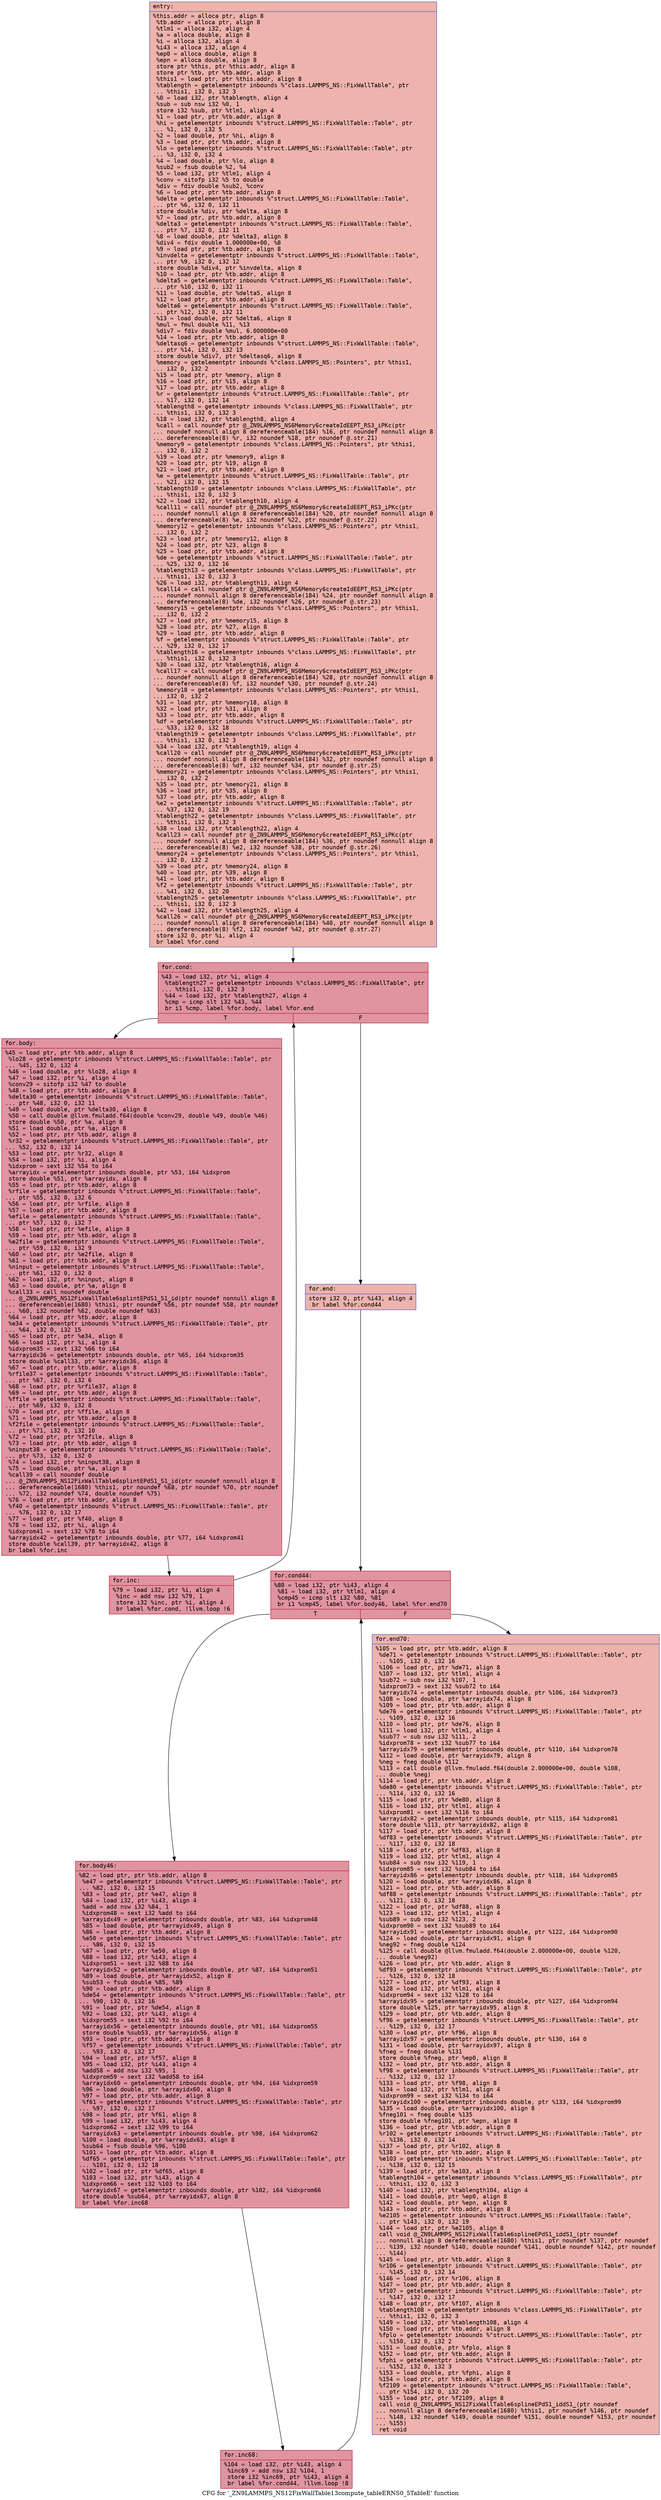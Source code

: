 digraph "CFG for '_ZN9LAMMPS_NS12FixWallTable13compute_tableERNS0_5TableE' function" {
	label="CFG for '_ZN9LAMMPS_NS12FixWallTable13compute_tableERNS0_5TableE' function";

	Node0x560f40d16190 [shape=record,color="#3d50c3ff", style=filled, fillcolor="#d6524470" fontname="Courier",label="{entry:\l|  %this.addr = alloca ptr, align 8\l  %tb.addr = alloca ptr, align 8\l  %tlm1 = alloca i32, align 4\l  %a = alloca double, align 8\l  %i = alloca i32, align 4\l  %i43 = alloca i32, align 4\l  %ep0 = alloca double, align 8\l  %epn = alloca double, align 8\l  store ptr %this, ptr %this.addr, align 8\l  store ptr %tb, ptr %tb.addr, align 8\l  %this1 = load ptr, ptr %this.addr, align 8\l  %tablength = getelementptr inbounds %\"class.LAMMPS_NS::FixWallTable\", ptr\l... %this1, i32 0, i32 3\l  %0 = load i32, ptr %tablength, align 4\l  %sub = sub nsw i32 %0, 1\l  store i32 %sub, ptr %tlm1, align 4\l  %1 = load ptr, ptr %tb.addr, align 8\l  %hi = getelementptr inbounds %\"struct.LAMMPS_NS::FixWallTable::Table\", ptr\l... %1, i32 0, i32 5\l  %2 = load double, ptr %hi, align 8\l  %3 = load ptr, ptr %tb.addr, align 8\l  %lo = getelementptr inbounds %\"struct.LAMMPS_NS::FixWallTable::Table\", ptr\l... %3, i32 0, i32 4\l  %4 = load double, ptr %lo, align 8\l  %sub2 = fsub double %2, %4\l  %5 = load i32, ptr %tlm1, align 4\l  %conv = sitofp i32 %5 to double\l  %div = fdiv double %sub2, %conv\l  %6 = load ptr, ptr %tb.addr, align 8\l  %delta = getelementptr inbounds %\"struct.LAMMPS_NS::FixWallTable::Table\",\l... ptr %6, i32 0, i32 11\l  store double %div, ptr %delta, align 8\l  %7 = load ptr, ptr %tb.addr, align 8\l  %delta3 = getelementptr inbounds %\"struct.LAMMPS_NS::FixWallTable::Table\",\l... ptr %7, i32 0, i32 11\l  %8 = load double, ptr %delta3, align 8\l  %div4 = fdiv double 1.000000e+00, %8\l  %9 = load ptr, ptr %tb.addr, align 8\l  %invdelta = getelementptr inbounds %\"struct.LAMMPS_NS::FixWallTable::Table\",\l... ptr %9, i32 0, i32 12\l  store double %div4, ptr %invdelta, align 8\l  %10 = load ptr, ptr %tb.addr, align 8\l  %delta5 = getelementptr inbounds %\"struct.LAMMPS_NS::FixWallTable::Table\",\l... ptr %10, i32 0, i32 11\l  %11 = load double, ptr %delta5, align 8\l  %12 = load ptr, ptr %tb.addr, align 8\l  %delta6 = getelementptr inbounds %\"struct.LAMMPS_NS::FixWallTable::Table\",\l... ptr %12, i32 0, i32 11\l  %13 = load double, ptr %delta6, align 8\l  %mul = fmul double %11, %13\l  %div7 = fdiv double %mul, 6.000000e+00\l  %14 = load ptr, ptr %tb.addr, align 8\l  %deltasq6 = getelementptr inbounds %\"struct.LAMMPS_NS::FixWallTable::Table\",\l... ptr %14, i32 0, i32 13\l  store double %div7, ptr %deltasq6, align 8\l  %memory = getelementptr inbounds %\"class.LAMMPS_NS::Pointers\", ptr %this1,\l... i32 0, i32 2\l  %15 = load ptr, ptr %memory, align 8\l  %16 = load ptr, ptr %15, align 8\l  %17 = load ptr, ptr %tb.addr, align 8\l  %r = getelementptr inbounds %\"struct.LAMMPS_NS::FixWallTable::Table\", ptr\l... %17, i32 0, i32 14\l  %tablength8 = getelementptr inbounds %\"class.LAMMPS_NS::FixWallTable\", ptr\l... %this1, i32 0, i32 3\l  %18 = load i32, ptr %tablength8, align 4\l  %call = call noundef ptr @_ZN9LAMMPS_NS6Memory6createIdEEPT_RS3_iPKc(ptr\l... noundef nonnull align 8 dereferenceable(184) %16, ptr noundef nonnull align 8\l... dereferenceable(8) %r, i32 noundef %18, ptr noundef @.str.21)\l  %memory9 = getelementptr inbounds %\"class.LAMMPS_NS::Pointers\", ptr %this1,\l... i32 0, i32 2\l  %19 = load ptr, ptr %memory9, align 8\l  %20 = load ptr, ptr %19, align 8\l  %21 = load ptr, ptr %tb.addr, align 8\l  %e = getelementptr inbounds %\"struct.LAMMPS_NS::FixWallTable::Table\", ptr\l... %21, i32 0, i32 15\l  %tablength10 = getelementptr inbounds %\"class.LAMMPS_NS::FixWallTable\", ptr\l... %this1, i32 0, i32 3\l  %22 = load i32, ptr %tablength10, align 4\l  %call11 = call noundef ptr @_ZN9LAMMPS_NS6Memory6createIdEEPT_RS3_iPKc(ptr\l... noundef nonnull align 8 dereferenceable(184) %20, ptr noundef nonnull align 8\l... dereferenceable(8) %e, i32 noundef %22, ptr noundef @.str.22)\l  %memory12 = getelementptr inbounds %\"class.LAMMPS_NS::Pointers\", ptr %this1,\l... i32 0, i32 2\l  %23 = load ptr, ptr %memory12, align 8\l  %24 = load ptr, ptr %23, align 8\l  %25 = load ptr, ptr %tb.addr, align 8\l  %de = getelementptr inbounds %\"struct.LAMMPS_NS::FixWallTable::Table\", ptr\l... %25, i32 0, i32 16\l  %tablength13 = getelementptr inbounds %\"class.LAMMPS_NS::FixWallTable\", ptr\l... %this1, i32 0, i32 3\l  %26 = load i32, ptr %tablength13, align 4\l  %call14 = call noundef ptr @_ZN9LAMMPS_NS6Memory6createIdEEPT_RS3_iPKc(ptr\l... noundef nonnull align 8 dereferenceable(184) %24, ptr noundef nonnull align 8\l... dereferenceable(8) %de, i32 noundef %26, ptr noundef @.str.23)\l  %memory15 = getelementptr inbounds %\"class.LAMMPS_NS::Pointers\", ptr %this1,\l... i32 0, i32 2\l  %27 = load ptr, ptr %memory15, align 8\l  %28 = load ptr, ptr %27, align 8\l  %29 = load ptr, ptr %tb.addr, align 8\l  %f = getelementptr inbounds %\"struct.LAMMPS_NS::FixWallTable::Table\", ptr\l... %29, i32 0, i32 17\l  %tablength16 = getelementptr inbounds %\"class.LAMMPS_NS::FixWallTable\", ptr\l... %this1, i32 0, i32 3\l  %30 = load i32, ptr %tablength16, align 4\l  %call17 = call noundef ptr @_ZN9LAMMPS_NS6Memory6createIdEEPT_RS3_iPKc(ptr\l... noundef nonnull align 8 dereferenceable(184) %28, ptr noundef nonnull align 8\l... dereferenceable(8) %f, i32 noundef %30, ptr noundef @.str.24)\l  %memory18 = getelementptr inbounds %\"class.LAMMPS_NS::Pointers\", ptr %this1,\l... i32 0, i32 2\l  %31 = load ptr, ptr %memory18, align 8\l  %32 = load ptr, ptr %31, align 8\l  %33 = load ptr, ptr %tb.addr, align 8\l  %df = getelementptr inbounds %\"struct.LAMMPS_NS::FixWallTable::Table\", ptr\l... %33, i32 0, i32 18\l  %tablength19 = getelementptr inbounds %\"class.LAMMPS_NS::FixWallTable\", ptr\l... %this1, i32 0, i32 3\l  %34 = load i32, ptr %tablength19, align 4\l  %call20 = call noundef ptr @_ZN9LAMMPS_NS6Memory6createIdEEPT_RS3_iPKc(ptr\l... noundef nonnull align 8 dereferenceable(184) %32, ptr noundef nonnull align 8\l... dereferenceable(8) %df, i32 noundef %34, ptr noundef @.str.25)\l  %memory21 = getelementptr inbounds %\"class.LAMMPS_NS::Pointers\", ptr %this1,\l... i32 0, i32 2\l  %35 = load ptr, ptr %memory21, align 8\l  %36 = load ptr, ptr %35, align 8\l  %37 = load ptr, ptr %tb.addr, align 8\l  %e2 = getelementptr inbounds %\"struct.LAMMPS_NS::FixWallTable::Table\", ptr\l... %37, i32 0, i32 19\l  %tablength22 = getelementptr inbounds %\"class.LAMMPS_NS::FixWallTable\", ptr\l... %this1, i32 0, i32 3\l  %38 = load i32, ptr %tablength22, align 4\l  %call23 = call noundef ptr @_ZN9LAMMPS_NS6Memory6createIdEEPT_RS3_iPKc(ptr\l... noundef nonnull align 8 dereferenceable(184) %36, ptr noundef nonnull align 8\l... dereferenceable(8) %e2, i32 noundef %38, ptr noundef @.str.26)\l  %memory24 = getelementptr inbounds %\"class.LAMMPS_NS::Pointers\", ptr %this1,\l... i32 0, i32 2\l  %39 = load ptr, ptr %memory24, align 8\l  %40 = load ptr, ptr %39, align 8\l  %41 = load ptr, ptr %tb.addr, align 8\l  %f2 = getelementptr inbounds %\"struct.LAMMPS_NS::FixWallTable::Table\", ptr\l... %41, i32 0, i32 20\l  %tablength25 = getelementptr inbounds %\"class.LAMMPS_NS::FixWallTable\", ptr\l... %this1, i32 0, i32 3\l  %42 = load i32, ptr %tablength25, align 4\l  %call26 = call noundef ptr @_ZN9LAMMPS_NS6Memory6createIdEEPT_RS3_iPKc(ptr\l... noundef nonnull align 8 dereferenceable(184) %40, ptr noundef nonnull align 8\l... dereferenceable(8) %f2, i32 noundef %42, ptr noundef @.str.27)\l  store i32 0, ptr %i, align 4\l  br label %for.cond\l}"];
	Node0x560f40d16190 -> Node0x560f40d223e0[tooltip="entry -> for.cond\nProbability 100.00%" ];
	Node0x560f40d223e0 [shape=record,color="#b70d28ff", style=filled, fillcolor="#b70d2870" fontname="Courier",label="{for.cond:\l|  %43 = load i32, ptr %i, align 4\l  %tablength27 = getelementptr inbounds %\"class.LAMMPS_NS::FixWallTable\", ptr\l... %this1, i32 0, i32 3\l  %44 = load i32, ptr %tablength27, align 4\l  %cmp = icmp slt i32 %43, %44\l  br i1 %cmp, label %for.body, label %for.end\l|{<s0>T|<s1>F}}"];
	Node0x560f40d223e0:s0 -> Node0x560f40d22720[tooltip="for.cond -> for.body\nProbability 96.88%" ];
	Node0x560f40d223e0:s1 -> Node0x560f40d227a0[tooltip="for.cond -> for.end\nProbability 3.12%" ];
	Node0x560f40d22720 [shape=record,color="#b70d28ff", style=filled, fillcolor="#b70d2870" fontname="Courier",label="{for.body:\l|  %45 = load ptr, ptr %tb.addr, align 8\l  %lo28 = getelementptr inbounds %\"struct.LAMMPS_NS::FixWallTable::Table\", ptr\l... %45, i32 0, i32 4\l  %46 = load double, ptr %lo28, align 8\l  %47 = load i32, ptr %i, align 4\l  %conv29 = sitofp i32 %47 to double\l  %48 = load ptr, ptr %tb.addr, align 8\l  %delta30 = getelementptr inbounds %\"struct.LAMMPS_NS::FixWallTable::Table\",\l... ptr %48, i32 0, i32 11\l  %49 = load double, ptr %delta30, align 8\l  %50 = call double @llvm.fmuladd.f64(double %conv29, double %49, double %46)\l  store double %50, ptr %a, align 8\l  %51 = load double, ptr %a, align 8\l  %52 = load ptr, ptr %tb.addr, align 8\l  %r32 = getelementptr inbounds %\"struct.LAMMPS_NS::FixWallTable::Table\", ptr\l... %52, i32 0, i32 14\l  %53 = load ptr, ptr %r32, align 8\l  %54 = load i32, ptr %i, align 4\l  %idxprom = sext i32 %54 to i64\l  %arrayidx = getelementptr inbounds double, ptr %53, i64 %idxprom\l  store double %51, ptr %arrayidx, align 8\l  %55 = load ptr, ptr %tb.addr, align 8\l  %rfile = getelementptr inbounds %\"struct.LAMMPS_NS::FixWallTable::Table\",\l... ptr %55, i32 0, i32 6\l  %56 = load ptr, ptr %rfile, align 8\l  %57 = load ptr, ptr %tb.addr, align 8\l  %efile = getelementptr inbounds %\"struct.LAMMPS_NS::FixWallTable::Table\",\l... ptr %57, i32 0, i32 7\l  %58 = load ptr, ptr %efile, align 8\l  %59 = load ptr, ptr %tb.addr, align 8\l  %e2file = getelementptr inbounds %\"struct.LAMMPS_NS::FixWallTable::Table\",\l... ptr %59, i32 0, i32 9\l  %60 = load ptr, ptr %e2file, align 8\l  %61 = load ptr, ptr %tb.addr, align 8\l  %ninput = getelementptr inbounds %\"struct.LAMMPS_NS::FixWallTable::Table\",\l... ptr %61, i32 0, i32 0\l  %62 = load i32, ptr %ninput, align 8\l  %63 = load double, ptr %a, align 8\l  %call33 = call noundef double\l... @_ZN9LAMMPS_NS12FixWallTable6splintEPdS1_S1_id(ptr noundef nonnull align 8\l... dereferenceable(1680) %this1, ptr noundef %56, ptr noundef %58, ptr noundef\l... %60, i32 noundef %62, double noundef %63)\l  %64 = load ptr, ptr %tb.addr, align 8\l  %e34 = getelementptr inbounds %\"struct.LAMMPS_NS::FixWallTable::Table\", ptr\l... %64, i32 0, i32 15\l  %65 = load ptr, ptr %e34, align 8\l  %66 = load i32, ptr %i, align 4\l  %idxprom35 = sext i32 %66 to i64\l  %arrayidx36 = getelementptr inbounds double, ptr %65, i64 %idxprom35\l  store double %call33, ptr %arrayidx36, align 8\l  %67 = load ptr, ptr %tb.addr, align 8\l  %rfile37 = getelementptr inbounds %\"struct.LAMMPS_NS::FixWallTable::Table\",\l... ptr %67, i32 0, i32 6\l  %68 = load ptr, ptr %rfile37, align 8\l  %69 = load ptr, ptr %tb.addr, align 8\l  %ffile = getelementptr inbounds %\"struct.LAMMPS_NS::FixWallTable::Table\",\l... ptr %69, i32 0, i32 8\l  %70 = load ptr, ptr %ffile, align 8\l  %71 = load ptr, ptr %tb.addr, align 8\l  %f2file = getelementptr inbounds %\"struct.LAMMPS_NS::FixWallTable::Table\",\l... ptr %71, i32 0, i32 10\l  %72 = load ptr, ptr %f2file, align 8\l  %73 = load ptr, ptr %tb.addr, align 8\l  %ninput38 = getelementptr inbounds %\"struct.LAMMPS_NS::FixWallTable::Table\",\l... ptr %73, i32 0, i32 0\l  %74 = load i32, ptr %ninput38, align 8\l  %75 = load double, ptr %a, align 8\l  %call39 = call noundef double\l... @_ZN9LAMMPS_NS12FixWallTable6splintEPdS1_S1_id(ptr noundef nonnull align 8\l... dereferenceable(1680) %this1, ptr noundef %68, ptr noundef %70, ptr noundef\l... %72, i32 noundef %74, double noundef %75)\l  %76 = load ptr, ptr %tb.addr, align 8\l  %f40 = getelementptr inbounds %\"struct.LAMMPS_NS::FixWallTable::Table\", ptr\l... %76, i32 0, i32 17\l  %77 = load ptr, ptr %f40, align 8\l  %78 = load i32, ptr %i, align 4\l  %idxprom41 = sext i32 %78 to i64\l  %arrayidx42 = getelementptr inbounds double, ptr %77, i64 %idxprom41\l  store double %call39, ptr %arrayidx42, align 8\l  br label %for.inc\l}"];
	Node0x560f40d22720 -> Node0x560f40d25980[tooltip="for.body -> for.inc\nProbability 100.00%" ];
	Node0x560f40d25980 [shape=record,color="#b70d28ff", style=filled, fillcolor="#b70d2870" fontname="Courier",label="{for.inc:\l|  %79 = load i32, ptr %i, align 4\l  %inc = add nsw i32 %79, 1\l  store i32 %inc, ptr %i, align 4\l  br label %for.cond, !llvm.loop !6\l}"];
	Node0x560f40d25980 -> Node0x560f40d223e0[tooltip="for.inc -> for.cond\nProbability 100.00%" ];
	Node0x560f40d227a0 [shape=record,color="#3d50c3ff", style=filled, fillcolor="#d6524470" fontname="Courier",label="{for.end:\l|  store i32 0, ptr %i43, align 4\l  br label %for.cond44\l}"];
	Node0x560f40d227a0 -> Node0x560f40d25e70[tooltip="for.end -> for.cond44\nProbability 100.00%" ];
	Node0x560f40d25e70 [shape=record,color="#b70d28ff", style=filled, fillcolor="#b70d2870" fontname="Courier",label="{for.cond44:\l|  %80 = load i32, ptr %i43, align 4\l  %81 = load i32, ptr %tlm1, align 4\l  %cmp45 = icmp slt i32 %80, %81\l  br i1 %cmp45, label %for.body46, label %for.end70\l|{<s0>T|<s1>F}}"];
	Node0x560f40d25e70:s0 -> Node0x560f40d26110[tooltip="for.cond44 -> for.body46\nProbability 96.88%" ];
	Node0x560f40d25e70:s1 -> Node0x560f40d26190[tooltip="for.cond44 -> for.end70\nProbability 3.12%" ];
	Node0x560f40d26110 [shape=record,color="#b70d28ff", style=filled, fillcolor="#b70d2870" fontname="Courier",label="{for.body46:\l|  %82 = load ptr, ptr %tb.addr, align 8\l  %e47 = getelementptr inbounds %\"struct.LAMMPS_NS::FixWallTable::Table\", ptr\l... %82, i32 0, i32 15\l  %83 = load ptr, ptr %e47, align 8\l  %84 = load i32, ptr %i43, align 4\l  %add = add nsw i32 %84, 1\l  %idxprom48 = sext i32 %add to i64\l  %arrayidx49 = getelementptr inbounds double, ptr %83, i64 %idxprom48\l  %85 = load double, ptr %arrayidx49, align 8\l  %86 = load ptr, ptr %tb.addr, align 8\l  %e50 = getelementptr inbounds %\"struct.LAMMPS_NS::FixWallTable::Table\", ptr\l... %86, i32 0, i32 15\l  %87 = load ptr, ptr %e50, align 8\l  %88 = load i32, ptr %i43, align 4\l  %idxprom51 = sext i32 %88 to i64\l  %arrayidx52 = getelementptr inbounds double, ptr %87, i64 %idxprom51\l  %89 = load double, ptr %arrayidx52, align 8\l  %sub53 = fsub double %85, %89\l  %90 = load ptr, ptr %tb.addr, align 8\l  %de54 = getelementptr inbounds %\"struct.LAMMPS_NS::FixWallTable::Table\", ptr\l... %90, i32 0, i32 16\l  %91 = load ptr, ptr %de54, align 8\l  %92 = load i32, ptr %i43, align 4\l  %idxprom55 = sext i32 %92 to i64\l  %arrayidx56 = getelementptr inbounds double, ptr %91, i64 %idxprom55\l  store double %sub53, ptr %arrayidx56, align 8\l  %93 = load ptr, ptr %tb.addr, align 8\l  %f57 = getelementptr inbounds %\"struct.LAMMPS_NS::FixWallTable::Table\", ptr\l... %93, i32 0, i32 17\l  %94 = load ptr, ptr %f57, align 8\l  %95 = load i32, ptr %i43, align 4\l  %add58 = add nsw i32 %95, 1\l  %idxprom59 = sext i32 %add58 to i64\l  %arrayidx60 = getelementptr inbounds double, ptr %94, i64 %idxprom59\l  %96 = load double, ptr %arrayidx60, align 8\l  %97 = load ptr, ptr %tb.addr, align 8\l  %f61 = getelementptr inbounds %\"struct.LAMMPS_NS::FixWallTable::Table\", ptr\l... %97, i32 0, i32 17\l  %98 = load ptr, ptr %f61, align 8\l  %99 = load i32, ptr %i43, align 4\l  %idxprom62 = sext i32 %99 to i64\l  %arrayidx63 = getelementptr inbounds double, ptr %98, i64 %idxprom62\l  %100 = load double, ptr %arrayidx63, align 8\l  %sub64 = fsub double %96, %100\l  %101 = load ptr, ptr %tb.addr, align 8\l  %df65 = getelementptr inbounds %\"struct.LAMMPS_NS::FixWallTable::Table\", ptr\l... %101, i32 0, i32 18\l  %102 = load ptr, ptr %df65, align 8\l  %103 = load i32, ptr %i43, align 4\l  %idxprom66 = sext i32 %103 to i64\l  %arrayidx67 = getelementptr inbounds double, ptr %102, i64 %idxprom66\l  store double %sub64, ptr %arrayidx67, align 8\l  br label %for.inc68\l}"];
	Node0x560f40d26110 -> Node0x560f40d28da0[tooltip="for.body46 -> for.inc68\nProbability 100.00%" ];
	Node0x560f40d28da0 [shape=record,color="#b70d28ff", style=filled, fillcolor="#b70d2870" fontname="Courier",label="{for.inc68:\l|  %104 = load i32, ptr %i43, align 4\l  %inc69 = add nsw i32 %104, 1\l  store i32 %inc69, ptr %i43, align 4\l  br label %for.cond44, !llvm.loop !8\l}"];
	Node0x560f40d28da0 -> Node0x560f40d25e70[tooltip="for.inc68 -> for.cond44\nProbability 100.00%" ];
	Node0x560f40d26190 [shape=record,color="#3d50c3ff", style=filled, fillcolor="#d6524470" fontname="Courier",label="{for.end70:\l|  %105 = load ptr, ptr %tb.addr, align 8\l  %de71 = getelementptr inbounds %\"struct.LAMMPS_NS::FixWallTable::Table\", ptr\l... %105, i32 0, i32 16\l  %106 = load ptr, ptr %de71, align 8\l  %107 = load i32, ptr %tlm1, align 4\l  %sub72 = sub nsw i32 %107, 1\l  %idxprom73 = sext i32 %sub72 to i64\l  %arrayidx74 = getelementptr inbounds double, ptr %106, i64 %idxprom73\l  %108 = load double, ptr %arrayidx74, align 8\l  %109 = load ptr, ptr %tb.addr, align 8\l  %de76 = getelementptr inbounds %\"struct.LAMMPS_NS::FixWallTable::Table\", ptr\l... %109, i32 0, i32 16\l  %110 = load ptr, ptr %de76, align 8\l  %111 = load i32, ptr %tlm1, align 4\l  %sub77 = sub nsw i32 %111, 2\l  %idxprom78 = sext i32 %sub77 to i64\l  %arrayidx79 = getelementptr inbounds double, ptr %110, i64 %idxprom78\l  %112 = load double, ptr %arrayidx79, align 8\l  %neg = fneg double %112\l  %113 = call double @llvm.fmuladd.f64(double 2.000000e+00, double %108,\l... double %neg)\l  %114 = load ptr, ptr %tb.addr, align 8\l  %de80 = getelementptr inbounds %\"struct.LAMMPS_NS::FixWallTable::Table\", ptr\l... %114, i32 0, i32 16\l  %115 = load ptr, ptr %de80, align 8\l  %116 = load i32, ptr %tlm1, align 4\l  %idxprom81 = sext i32 %116 to i64\l  %arrayidx82 = getelementptr inbounds double, ptr %115, i64 %idxprom81\l  store double %113, ptr %arrayidx82, align 8\l  %117 = load ptr, ptr %tb.addr, align 8\l  %df83 = getelementptr inbounds %\"struct.LAMMPS_NS::FixWallTable::Table\", ptr\l... %117, i32 0, i32 18\l  %118 = load ptr, ptr %df83, align 8\l  %119 = load i32, ptr %tlm1, align 4\l  %sub84 = sub nsw i32 %119, 1\l  %idxprom85 = sext i32 %sub84 to i64\l  %arrayidx86 = getelementptr inbounds double, ptr %118, i64 %idxprom85\l  %120 = load double, ptr %arrayidx86, align 8\l  %121 = load ptr, ptr %tb.addr, align 8\l  %df88 = getelementptr inbounds %\"struct.LAMMPS_NS::FixWallTable::Table\", ptr\l... %121, i32 0, i32 18\l  %122 = load ptr, ptr %df88, align 8\l  %123 = load i32, ptr %tlm1, align 4\l  %sub89 = sub nsw i32 %123, 2\l  %idxprom90 = sext i32 %sub89 to i64\l  %arrayidx91 = getelementptr inbounds double, ptr %122, i64 %idxprom90\l  %124 = load double, ptr %arrayidx91, align 8\l  %neg92 = fneg double %124\l  %125 = call double @llvm.fmuladd.f64(double 2.000000e+00, double %120,\l... double %neg92)\l  %126 = load ptr, ptr %tb.addr, align 8\l  %df93 = getelementptr inbounds %\"struct.LAMMPS_NS::FixWallTable::Table\", ptr\l... %126, i32 0, i32 18\l  %127 = load ptr, ptr %df93, align 8\l  %128 = load i32, ptr %tlm1, align 4\l  %idxprom94 = sext i32 %128 to i64\l  %arrayidx95 = getelementptr inbounds double, ptr %127, i64 %idxprom94\l  store double %125, ptr %arrayidx95, align 8\l  %129 = load ptr, ptr %tb.addr, align 8\l  %f96 = getelementptr inbounds %\"struct.LAMMPS_NS::FixWallTable::Table\", ptr\l... %129, i32 0, i32 17\l  %130 = load ptr, ptr %f96, align 8\l  %arrayidx97 = getelementptr inbounds double, ptr %130, i64 0\l  %131 = load double, ptr %arrayidx97, align 8\l  %fneg = fneg double %131\l  store double %fneg, ptr %ep0, align 8\l  %132 = load ptr, ptr %tb.addr, align 8\l  %f98 = getelementptr inbounds %\"struct.LAMMPS_NS::FixWallTable::Table\", ptr\l... %132, i32 0, i32 17\l  %133 = load ptr, ptr %f98, align 8\l  %134 = load i32, ptr %tlm1, align 4\l  %idxprom99 = sext i32 %134 to i64\l  %arrayidx100 = getelementptr inbounds double, ptr %133, i64 %idxprom99\l  %135 = load double, ptr %arrayidx100, align 8\l  %fneg101 = fneg double %135\l  store double %fneg101, ptr %epn, align 8\l  %136 = load ptr, ptr %tb.addr, align 8\l  %r102 = getelementptr inbounds %\"struct.LAMMPS_NS::FixWallTable::Table\", ptr\l... %136, i32 0, i32 14\l  %137 = load ptr, ptr %r102, align 8\l  %138 = load ptr, ptr %tb.addr, align 8\l  %e103 = getelementptr inbounds %\"struct.LAMMPS_NS::FixWallTable::Table\", ptr\l... %138, i32 0, i32 15\l  %139 = load ptr, ptr %e103, align 8\l  %tablength104 = getelementptr inbounds %\"class.LAMMPS_NS::FixWallTable\", ptr\l... %this1, i32 0, i32 3\l  %140 = load i32, ptr %tablength104, align 4\l  %141 = load double, ptr %ep0, align 8\l  %142 = load double, ptr %epn, align 8\l  %143 = load ptr, ptr %tb.addr, align 8\l  %e2105 = getelementptr inbounds %\"struct.LAMMPS_NS::FixWallTable::Table\",\l... ptr %143, i32 0, i32 19\l  %144 = load ptr, ptr %e2105, align 8\l  call void @_ZN9LAMMPS_NS12FixWallTable6splineEPdS1_iddS1_(ptr noundef\l... nonnull align 8 dereferenceable(1680) %this1, ptr noundef %137, ptr noundef\l... %139, i32 noundef %140, double noundef %141, double noundef %142, ptr noundef\l... %144)\l  %145 = load ptr, ptr %tb.addr, align 8\l  %r106 = getelementptr inbounds %\"struct.LAMMPS_NS::FixWallTable::Table\", ptr\l... %145, i32 0, i32 14\l  %146 = load ptr, ptr %r106, align 8\l  %147 = load ptr, ptr %tb.addr, align 8\l  %f107 = getelementptr inbounds %\"struct.LAMMPS_NS::FixWallTable::Table\", ptr\l... %147, i32 0, i32 17\l  %148 = load ptr, ptr %f107, align 8\l  %tablength108 = getelementptr inbounds %\"class.LAMMPS_NS::FixWallTable\", ptr\l... %this1, i32 0, i32 3\l  %149 = load i32, ptr %tablength108, align 4\l  %150 = load ptr, ptr %tb.addr, align 8\l  %fplo = getelementptr inbounds %\"struct.LAMMPS_NS::FixWallTable::Table\", ptr\l... %150, i32 0, i32 2\l  %151 = load double, ptr %fplo, align 8\l  %152 = load ptr, ptr %tb.addr, align 8\l  %fphi = getelementptr inbounds %\"struct.LAMMPS_NS::FixWallTable::Table\", ptr\l... %152, i32 0, i32 3\l  %153 = load double, ptr %fphi, align 8\l  %154 = load ptr, ptr %tb.addr, align 8\l  %f2109 = getelementptr inbounds %\"struct.LAMMPS_NS::FixWallTable::Table\",\l... ptr %154, i32 0, i32 20\l  %155 = load ptr, ptr %f2109, align 8\l  call void @_ZN9LAMMPS_NS12FixWallTable6splineEPdS1_iddS1_(ptr noundef\l... nonnull align 8 dereferenceable(1680) %this1, ptr noundef %146, ptr noundef\l... %148, i32 noundef %149, double noundef %151, double noundef %153, ptr noundef\l... %155)\l  ret void\l}"];
}
